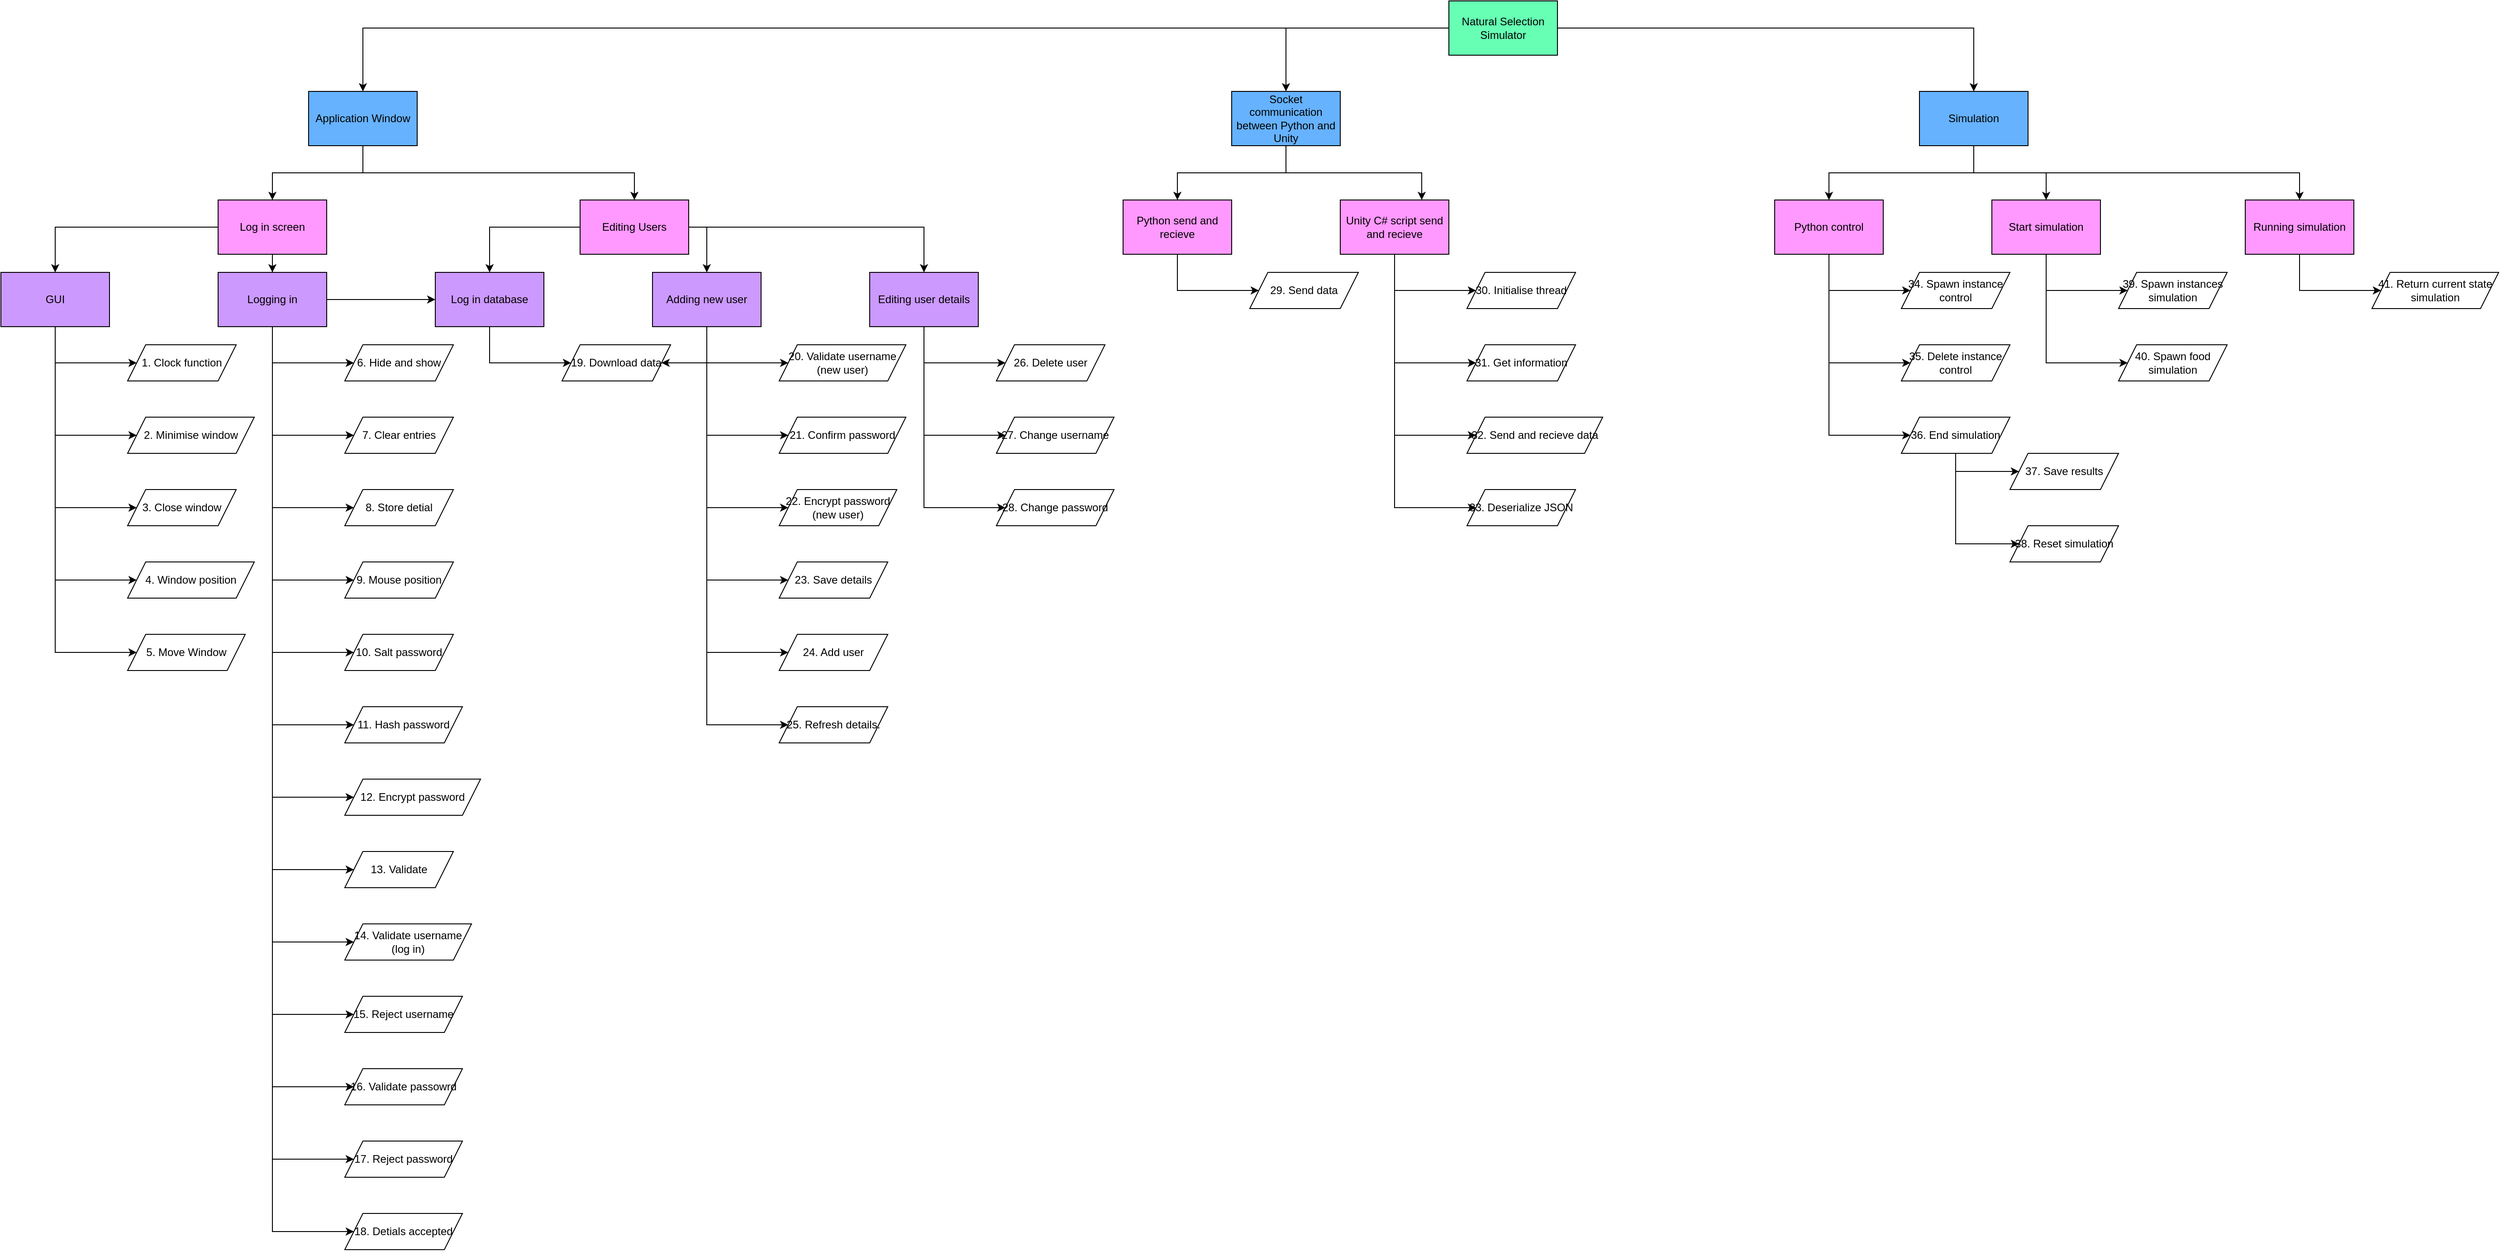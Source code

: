 <mxfile version="20.3.2" type="device"><diagram id="IogupUWiVcqM1_mSAJ1y" name="Page-1"><mxGraphModel dx="1178" dy="559" grid="1" gridSize="10" guides="1" tooltips="1" connect="1" arrows="1" fold="1" page="1" pageScale="2" pageWidth="827" pageHeight="1169" math="0" shadow="0"><root><mxCell id="0"/><mxCell id="1" parent="0"/><mxCell id="FypddDpxjoESLz9tbBxY-3" style="edgeStyle=orthogonalEdgeStyle;rounded=0;orthogonalLoop=1;jettySize=auto;html=1;" parent="1" source="FypddDpxjoESLz9tbBxY-1" target="FypddDpxjoESLz9tbBxY-4" edge="1"><mxGeometry relative="1" as="geometry"><mxPoint x="280" y="160" as="targetPoint"/></mxGeometry></mxCell><mxCell id="FypddDpxjoESLz9tbBxY-80" style="edgeStyle=orthogonalEdgeStyle;rounded=0;orthogonalLoop=1;jettySize=auto;html=1;entryX=0.5;entryY=0;entryDx=0;entryDy=0;" parent="1" source="FypddDpxjoESLz9tbBxY-1" target="FypddDpxjoESLz9tbBxY-77" edge="1"><mxGeometry relative="1" as="geometry"/></mxCell><mxCell id="MgdCN50iDy9HEUY9KNbT-1" style="edgeStyle=orthogonalEdgeStyle;rounded=0;orthogonalLoop=1;jettySize=auto;html=1;" parent="1" source="FypddDpxjoESLz9tbBxY-1" target="MgdCN50iDy9HEUY9KNbT-2" edge="1"><mxGeometry relative="1" as="geometry"><mxPoint x="2120" y="120" as="targetPoint"/></mxGeometry></mxCell><mxCell id="FypddDpxjoESLz9tbBxY-1" value="Natural Selection Simulator" style="rounded=0;whiteSpace=wrap;html=1;fillColor=#66FFB3;" parent="1" vertex="1"><mxGeometry x="1600" y="20" width="120" height="60" as="geometry"/></mxCell><mxCell id="FypddDpxjoESLz9tbBxY-5" style="edgeStyle=orthogonalEdgeStyle;rounded=0;orthogonalLoop=1;jettySize=auto;html=1;" parent="1" source="FypddDpxjoESLz9tbBxY-4" target="FypddDpxjoESLz9tbBxY-6" edge="1"><mxGeometry relative="1" as="geometry"><mxPoint x="200" y="200" as="targetPoint"/></mxGeometry></mxCell><mxCell id="FypddDpxjoESLz9tbBxY-43" style="edgeStyle=orthogonalEdgeStyle;rounded=0;orthogonalLoop=1;jettySize=auto;html=1;" parent="1" source="FypddDpxjoESLz9tbBxY-4" target="FypddDpxjoESLz9tbBxY-44" edge="1"><mxGeometry relative="1" as="geometry"><mxPoint x="480" y="250" as="targetPoint"/><Array as="points"><mxPoint x="400" y="210"/><mxPoint x="700" y="210"/></Array></mxGeometry></mxCell><mxCell id="FypddDpxjoESLz9tbBxY-4" value="Application Window" style="rounded=0;whiteSpace=wrap;html=1;fillColor=#66B2FF;" parent="1" vertex="1"><mxGeometry x="340" y="120" width="120" height="60" as="geometry"/></mxCell><mxCell id="FypddDpxjoESLz9tbBxY-21" style="edgeStyle=orthogonalEdgeStyle;rounded=0;orthogonalLoop=1;jettySize=auto;html=1;" parent="1" source="FypddDpxjoESLz9tbBxY-6" target="FypddDpxjoESLz9tbBxY-22" edge="1"><mxGeometry relative="1" as="geometry"><mxPoint x="300" y="320" as="targetPoint"/></mxGeometry></mxCell><mxCell id="FypddDpxjoESLz9tbBxY-69" style="edgeStyle=orthogonalEdgeStyle;rounded=0;orthogonalLoop=1;jettySize=auto;html=1;entryX=0.5;entryY=0;entryDx=0;entryDy=0;" parent="1" source="FypddDpxjoESLz9tbBxY-6" target="FypddDpxjoESLz9tbBxY-60" edge="1"><mxGeometry relative="1" as="geometry"/></mxCell><mxCell id="FypddDpxjoESLz9tbBxY-9" value="1. Clock function" style="shape=parallelogram;perimeter=parallelogramPerimeter;whiteSpace=wrap;html=1;fixedSize=1;" parent="1" vertex="1"><mxGeometry x="140" y="400" width="120" height="40" as="geometry"/></mxCell><mxCell id="FypddDpxjoESLz9tbBxY-10" value="2. Minimise window" style="shape=parallelogram;perimeter=parallelogramPerimeter;whiteSpace=wrap;html=1;fixedSize=1;" parent="1" vertex="1"><mxGeometry x="140" y="480" width="140" height="40" as="geometry"/></mxCell><mxCell id="FypddDpxjoESLz9tbBxY-11" value="3. Close window" style="shape=parallelogram;perimeter=parallelogramPerimeter;whiteSpace=wrap;html=1;fixedSize=1;" parent="1" vertex="1"><mxGeometry x="140" y="560" width="120" height="40" as="geometry"/></mxCell><mxCell id="FypddDpxjoESLz9tbBxY-12" value="4. Window position" style="shape=parallelogram;perimeter=parallelogramPerimeter;whiteSpace=wrap;html=1;fixedSize=1;" parent="1" vertex="1"><mxGeometry x="140" y="640" width="140" height="40" as="geometry"/></mxCell><mxCell id="FypddDpxjoESLz9tbBxY-13" value="5. Move Window" style="shape=parallelogram;perimeter=parallelogramPerimeter;whiteSpace=wrap;html=1;fixedSize=1;" parent="1" vertex="1"><mxGeometry x="140" y="720" width="130" height="40" as="geometry"/></mxCell><mxCell id="FypddDpxjoESLz9tbBxY-89" style="edgeStyle=orthogonalEdgeStyle;rounded=0;orthogonalLoop=1;jettySize=auto;html=1;entryX=0;entryY=0.5;entryDx=0;entryDy=0;" parent="1" source="FypddDpxjoESLz9tbBxY-22" target="FypddDpxjoESLz9tbBxY-9" edge="1"><mxGeometry relative="1" as="geometry"><Array as="points"><mxPoint x="60" y="420"/></Array></mxGeometry></mxCell><mxCell id="FypddDpxjoESLz9tbBxY-90" style="edgeStyle=orthogonalEdgeStyle;rounded=0;orthogonalLoop=1;jettySize=auto;html=1;entryX=0;entryY=0.5;entryDx=0;entryDy=0;" parent="1" source="FypddDpxjoESLz9tbBxY-22" target="FypddDpxjoESLz9tbBxY-10" edge="1"><mxGeometry relative="1" as="geometry"><Array as="points"><mxPoint x="60" y="500"/></Array></mxGeometry></mxCell><mxCell id="FypddDpxjoESLz9tbBxY-93" style="edgeStyle=orthogonalEdgeStyle;rounded=0;orthogonalLoop=1;jettySize=auto;html=1;entryX=0;entryY=0.5;entryDx=0;entryDy=0;" parent="1" source="FypddDpxjoESLz9tbBxY-22" target="FypddDpxjoESLz9tbBxY-11" edge="1"><mxGeometry relative="1" as="geometry"><Array as="points"><mxPoint x="60" y="580"/></Array></mxGeometry></mxCell><mxCell id="FypddDpxjoESLz9tbBxY-22" value="GUI" style="rounded=0;whiteSpace=wrap;html=1;fillColor=#CC99FF;" parent="1" vertex="1"><mxGeometry y="320" width="120" height="60" as="geometry"/></mxCell><mxCell id="FypddDpxjoESLz9tbBxY-114" style="edgeStyle=orthogonalEdgeStyle;rounded=0;orthogonalLoop=1;jettySize=auto;html=1;entryX=0;entryY=0.5;entryDx=0;entryDy=0;" parent="1" source="FypddDpxjoESLz9tbBxY-26" target="FypddDpxjoESLz9tbBxY-28" edge="1"><mxGeometry relative="1" as="geometry"><Array as="points"><mxPoint x="540" y="420"/></Array></mxGeometry></mxCell><mxCell id="FypddDpxjoESLz9tbBxY-26" value="Log in database" style="rounded=0;whiteSpace=wrap;html=1;fillColor=#CC99FF;" parent="1" vertex="1"><mxGeometry x="480" y="320" width="120" height="60" as="geometry"/></mxCell><mxCell id="FypddDpxjoESLz9tbBxY-28" value="19. Download data" style="shape=parallelogram;perimeter=parallelogramPerimeter;whiteSpace=wrap;html=1;fixedSize=1;" parent="1" vertex="1"><mxGeometry x="620" y="400" width="120" height="40" as="geometry"/></mxCell><mxCell id="FypddDpxjoESLz9tbBxY-116" style="edgeStyle=orthogonalEdgeStyle;rounded=0;orthogonalLoop=1;jettySize=auto;html=1;entryX=1;entryY=0.5;entryDx=0;entryDy=0;" parent="1" source="FypddDpxjoESLz9tbBxY-36" target="FypddDpxjoESLz9tbBxY-28" edge="1"><mxGeometry relative="1" as="geometry"><Array as="points"><mxPoint x="780" y="420"/></Array></mxGeometry></mxCell><mxCell id="FypddDpxjoESLz9tbBxY-117" style="edgeStyle=orthogonalEdgeStyle;rounded=0;orthogonalLoop=1;jettySize=auto;html=1;entryX=0;entryY=0.5;entryDx=0;entryDy=0;" parent="1" source="FypddDpxjoESLz9tbBxY-36" target="FypddDpxjoESLz9tbBxY-37" edge="1"><mxGeometry relative="1" as="geometry"><Array as="points"><mxPoint x="780" y="420"/></Array></mxGeometry></mxCell><mxCell id="FypddDpxjoESLz9tbBxY-118" style="edgeStyle=orthogonalEdgeStyle;rounded=0;orthogonalLoop=1;jettySize=auto;html=1;entryX=0;entryY=0.5;entryDx=0;entryDy=0;" parent="1" source="FypddDpxjoESLz9tbBxY-36" target="FypddDpxjoESLz9tbBxY-38" edge="1"><mxGeometry relative="1" as="geometry"><Array as="points"><mxPoint x="780" y="500"/></Array></mxGeometry></mxCell><mxCell id="FypddDpxjoESLz9tbBxY-121" style="edgeStyle=orthogonalEdgeStyle;rounded=0;orthogonalLoop=1;jettySize=auto;html=1;entryX=0;entryY=0.5;entryDx=0;entryDy=0;" parent="1" source="FypddDpxjoESLz9tbBxY-36" target="FypddDpxjoESLz9tbBxY-39" edge="1"><mxGeometry relative="1" as="geometry"><Array as="points"><mxPoint x="780" y="580"/></Array></mxGeometry></mxCell><mxCell id="FypddDpxjoESLz9tbBxY-124" style="edgeStyle=orthogonalEdgeStyle;rounded=0;orthogonalLoop=1;jettySize=auto;html=1;entryX=0;entryY=0.5;entryDx=0;entryDy=0;" parent="1" source="FypddDpxjoESLz9tbBxY-36" target="FypddDpxjoESLz9tbBxY-40" edge="1"><mxGeometry relative="1" as="geometry"><Array as="points"><mxPoint x="780" y="660"/></Array></mxGeometry></mxCell><mxCell id="FypddDpxjoESLz9tbBxY-126" style="edgeStyle=orthogonalEdgeStyle;rounded=0;orthogonalLoop=1;jettySize=auto;html=1;entryX=0;entryY=0.5;entryDx=0;entryDy=0;" parent="1" source="FypddDpxjoESLz9tbBxY-36" target="FypddDpxjoESLz9tbBxY-41" edge="1"><mxGeometry relative="1" as="geometry"><Array as="points"><mxPoint x="780" y="740"/></Array></mxGeometry></mxCell><mxCell id="FypddDpxjoESLz9tbBxY-127" style="edgeStyle=orthogonalEdgeStyle;rounded=0;orthogonalLoop=1;jettySize=auto;html=1;entryX=0;entryY=0.5;entryDx=0;entryDy=0;" parent="1" source="FypddDpxjoESLz9tbBxY-36" target="FypddDpxjoESLz9tbBxY-42" edge="1"><mxGeometry relative="1" as="geometry"><Array as="points"><mxPoint x="780" y="820"/></Array></mxGeometry></mxCell><mxCell id="FypddDpxjoESLz9tbBxY-36" value="Adding new user" style="rounded=0;whiteSpace=wrap;html=1;fillColor=#CC99FF;" parent="1" vertex="1"><mxGeometry x="720" y="320" width="120" height="60" as="geometry"/></mxCell><mxCell id="FypddDpxjoESLz9tbBxY-37" value="20. Validate username&lt;br&gt;(new user)" style="shape=parallelogram;perimeter=parallelogramPerimeter;whiteSpace=wrap;html=1;fixedSize=1;" parent="1" vertex="1"><mxGeometry x="860" y="400" width="140" height="40" as="geometry"/></mxCell><mxCell id="FypddDpxjoESLz9tbBxY-38" value="21. Confirm password" style="shape=parallelogram;perimeter=parallelogramPerimeter;whiteSpace=wrap;html=1;fixedSize=1;" parent="1" vertex="1"><mxGeometry x="860" y="480" width="140" height="40" as="geometry"/></mxCell><mxCell id="FypddDpxjoESLz9tbBxY-39" value="22. Encrypt password&lt;br&gt;(new user)" style="shape=parallelogram;perimeter=parallelogramPerimeter;whiteSpace=wrap;html=1;fixedSize=1;" parent="1" vertex="1"><mxGeometry x="860" y="560" width="130" height="40" as="geometry"/></mxCell><mxCell id="FypddDpxjoESLz9tbBxY-40" value="23. Save details" style="shape=parallelogram;perimeter=parallelogramPerimeter;whiteSpace=wrap;html=1;fixedSize=1;" parent="1" vertex="1"><mxGeometry x="860" y="640" width="120" height="40" as="geometry"/></mxCell><mxCell id="FypddDpxjoESLz9tbBxY-41" value="24. Add user" style="shape=parallelogram;perimeter=parallelogramPerimeter;whiteSpace=wrap;html=1;fixedSize=1;" parent="1" vertex="1"><mxGeometry x="860" y="720" width="120" height="40" as="geometry"/></mxCell><mxCell id="FypddDpxjoESLz9tbBxY-42" value="25. Refresh details." style="shape=parallelogram;perimeter=parallelogramPerimeter;whiteSpace=wrap;html=1;fixedSize=1;" parent="1" vertex="1"><mxGeometry x="860" y="800" width="120" height="40" as="geometry"/></mxCell><mxCell id="FypddDpxjoESLz9tbBxY-46" style="edgeStyle=orthogonalEdgeStyle;rounded=0;orthogonalLoop=1;jettySize=auto;html=1;" parent="1" source="FypddDpxjoESLz9tbBxY-44" target="FypddDpxjoESLz9tbBxY-47" edge="1"><mxGeometry relative="1" as="geometry"><mxPoint x="1010" y="270" as="targetPoint"/></mxGeometry></mxCell><mxCell id="FypddDpxjoESLz9tbBxY-52" style="edgeStyle=orthogonalEdgeStyle;rounded=0;orthogonalLoop=1;jettySize=auto;html=1;" parent="1" source="FypddDpxjoESLz9tbBxY-44" target="FypddDpxjoESLz9tbBxY-26" edge="1"><mxGeometry relative="1" as="geometry"/></mxCell><mxCell id="FypddDpxjoESLz9tbBxY-71" style="edgeStyle=orthogonalEdgeStyle;rounded=0;orthogonalLoop=1;jettySize=auto;html=1;entryX=0.5;entryY=0;entryDx=0;entryDy=0;" parent="1" source="FypddDpxjoESLz9tbBxY-44" target="FypddDpxjoESLz9tbBxY-36" edge="1"><mxGeometry relative="1" as="geometry"><Array as="points"><mxPoint x="780" y="270"/></Array></mxGeometry></mxCell><mxCell id="FypddDpxjoESLz9tbBxY-128" style="edgeStyle=orthogonalEdgeStyle;rounded=0;orthogonalLoop=1;jettySize=auto;html=1;entryX=0;entryY=0.5;entryDx=0;entryDy=0;" parent="1" source="FypddDpxjoESLz9tbBxY-47" target="FypddDpxjoESLz9tbBxY-48" edge="1"><mxGeometry relative="1" as="geometry"><Array as="points"><mxPoint x="1020" y="420"/></Array></mxGeometry></mxCell><mxCell id="FypddDpxjoESLz9tbBxY-129" style="edgeStyle=orthogonalEdgeStyle;rounded=0;orthogonalLoop=1;jettySize=auto;html=1;entryX=0;entryY=0.5;entryDx=0;entryDy=0;" parent="1" source="FypddDpxjoESLz9tbBxY-47" target="FypddDpxjoESLz9tbBxY-49" edge="1"><mxGeometry relative="1" as="geometry"><Array as="points"><mxPoint x="1020" y="500"/></Array></mxGeometry></mxCell><mxCell id="FypddDpxjoESLz9tbBxY-130" style="edgeStyle=orthogonalEdgeStyle;rounded=0;orthogonalLoop=1;jettySize=auto;html=1;entryX=0;entryY=0.5;entryDx=0;entryDy=0;" parent="1" source="FypddDpxjoESLz9tbBxY-47" target="FypddDpxjoESLz9tbBxY-50" edge="1"><mxGeometry relative="1" as="geometry"><Array as="points"><mxPoint x="1020" y="580"/></Array></mxGeometry></mxCell><mxCell id="FypddDpxjoESLz9tbBxY-47" value="Editing user details" style="rounded=0;whiteSpace=wrap;html=1;fillColor=#CC99FF;" parent="1" vertex="1"><mxGeometry x="960" y="320" width="120" height="60" as="geometry"/></mxCell><mxCell id="FypddDpxjoESLz9tbBxY-48" value="26. Delete user" style="shape=parallelogram;perimeter=parallelogramPerimeter;whiteSpace=wrap;html=1;fixedSize=1;" parent="1" vertex="1"><mxGeometry x="1100" y="400" width="120" height="40" as="geometry"/></mxCell><mxCell id="FypddDpxjoESLz9tbBxY-49" value="27. Change username" style="shape=parallelogram;perimeter=parallelogramPerimeter;whiteSpace=wrap;html=1;fixedSize=1;" parent="1" vertex="1"><mxGeometry x="1100" y="480" width="130" height="40" as="geometry"/></mxCell><mxCell id="FypddDpxjoESLz9tbBxY-50" value="28. Change password" style="shape=parallelogram;perimeter=parallelogramPerimeter;whiteSpace=wrap;html=1;fixedSize=1;" parent="1" vertex="1"><mxGeometry x="1100" y="560" width="130" height="40" as="geometry"/></mxCell><mxCell id="FypddDpxjoESLz9tbBxY-55" value="6. Hide and show" style="shape=parallelogram;perimeter=parallelogramPerimeter;whiteSpace=wrap;html=1;fixedSize=1;" parent="1" vertex="1"><mxGeometry x="380" y="400" width="120" height="40" as="geometry"/></mxCell><mxCell id="FypddDpxjoESLz9tbBxY-56" value="7. Clear entries" style="shape=parallelogram;perimeter=parallelogramPerimeter;whiteSpace=wrap;html=1;fixedSize=1;" parent="1" vertex="1"><mxGeometry x="380" y="480" width="120" height="40" as="geometry"/></mxCell><mxCell id="FypddDpxjoESLz9tbBxY-57" value="8. Store detial" style="shape=parallelogram;perimeter=parallelogramPerimeter;whiteSpace=wrap;html=1;fixedSize=1;" parent="1" vertex="1"><mxGeometry x="380" y="560" width="120" height="40" as="geometry"/></mxCell><mxCell id="FypddDpxjoESLz9tbBxY-58" value="9. Mouse position" style="shape=parallelogram;perimeter=parallelogramPerimeter;whiteSpace=wrap;html=1;fixedSize=1;" parent="1" vertex="1"><mxGeometry x="380" y="640" width="120" height="40" as="geometry"/></mxCell><mxCell id="FypddDpxjoESLz9tbBxY-59" value="10. Salt password" style="shape=parallelogram;perimeter=parallelogramPerimeter;whiteSpace=wrap;html=1;fixedSize=1;" parent="1" vertex="1"><mxGeometry x="380" y="720" width="120" height="40" as="geometry"/></mxCell><mxCell id="FypddDpxjoESLz9tbBxY-70" style="edgeStyle=orthogonalEdgeStyle;rounded=0;orthogonalLoop=1;jettySize=auto;html=1;entryX=0;entryY=0.5;entryDx=0;entryDy=0;" parent="1" source="FypddDpxjoESLz9tbBxY-60" target="FypddDpxjoESLz9tbBxY-26" edge="1"><mxGeometry relative="1" as="geometry"/></mxCell><mxCell id="FypddDpxjoESLz9tbBxY-115" style="edgeStyle=orthogonalEdgeStyle;rounded=0;orthogonalLoop=1;jettySize=auto;html=1;entryX=0;entryY=0.5;entryDx=0;entryDy=0;" parent="1" source="FypddDpxjoESLz9tbBxY-60" target="FypddDpxjoESLz9tbBxY-55" edge="1"><mxGeometry relative="1" as="geometry"><Array as="points"><mxPoint x="300" y="420"/></Array></mxGeometry></mxCell><mxCell id="FypddDpxjoESLz9tbBxY-60" value="Logging in" style="rounded=0;whiteSpace=wrap;html=1;fillColor=#CC99FF;" parent="1" vertex="1"><mxGeometry x="240" y="320" width="120" height="60" as="geometry"/></mxCell><mxCell id="FypddDpxjoESLz9tbBxY-61" value="11. Hash password" style="shape=parallelogram;perimeter=parallelogramPerimeter;whiteSpace=wrap;html=1;fixedSize=1;" parent="1" vertex="1"><mxGeometry x="380" y="800" width="130" height="40" as="geometry"/></mxCell><mxCell id="FypddDpxjoESLz9tbBxY-62" value="12. Encrypt password" style="shape=parallelogram;perimeter=parallelogramPerimeter;whiteSpace=wrap;html=1;fixedSize=1;" parent="1" vertex="1"><mxGeometry x="380" y="880" width="150" height="40" as="geometry"/></mxCell><mxCell id="FypddDpxjoESLz9tbBxY-63" value="13. Validate" style="shape=parallelogram;perimeter=parallelogramPerimeter;whiteSpace=wrap;html=1;fixedSize=1;" parent="1" vertex="1"><mxGeometry x="380" y="960" width="120" height="40" as="geometry"/></mxCell><mxCell id="FypddDpxjoESLz9tbBxY-64" value="14. Validate username&lt;br&gt;(log in)" style="shape=parallelogram;perimeter=parallelogramPerimeter;whiteSpace=wrap;html=1;fixedSize=1;" parent="1" vertex="1"><mxGeometry x="380" y="1040" width="140" height="40" as="geometry"/></mxCell><mxCell id="FypddDpxjoESLz9tbBxY-65" value="15. Reject username" style="shape=parallelogram;perimeter=parallelogramPerimeter;whiteSpace=wrap;html=1;fixedSize=1;" parent="1" vertex="1"><mxGeometry x="380" y="1120" width="130" height="40" as="geometry"/></mxCell><mxCell id="FypddDpxjoESLz9tbBxY-66" value="16. Validate passowrd" style="shape=parallelogram;perimeter=parallelogramPerimeter;whiteSpace=wrap;html=1;fixedSize=1;" parent="1" vertex="1"><mxGeometry x="380" y="1200" width="130" height="40" as="geometry"/></mxCell><mxCell id="FypddDpxjoESLz9tbBxY-67" value="17. Reject password" style="shape=parallelogram;perimeter=parallelogramPerimeter;whiteSpace=wrap;html=1;fixedSize=1;" parent="1" vertex="1"><mxGeometry x="380" y="1280" width="130" height="40" as="geometry"/></mxCell><mxCell id="FypddDpxjoESLz9tbBxY-68" value="18. Detials accepted" style="shape=parallelogram;perimeter=parallelogramPerimeter;whiteSpace=wrap;html=1;fixedSize=1;" parent="1" vertex="1"><mxGeometry x="380" y="1360" width="130" height="40" as="geometry"/></mxCell><mxCell id="FypddDpxjoESLz9tbBxY-78" style="edgeStyle=orthogonalEdgeStyle;rounded=0;orthogonalLoop=1;jettySize=auto;html=1;" parent="1" source="FypddDpxjoESLz9tbBxY-77" target="FypddDpxjoESLz9tbBxY-79" edge="1"><mxGeometry relative="1" as="geometry"><mxPoint x="1420.0" y="240" as="targetPoint"/></mxGeometry></mxCell><mxCell id="FypddDpxjoESLz9tbBxY-81" style="edgeStyle=orthogonalEdgeStyle;rounded=0;orthogonalLoop=1;jettySize=auto;html=1;" parent="1" source="FypddDpxjoESLz9tbBxY-77" target="FypddDpxjoESLz9tbBxY-82" edge="1"><mxGeometry relative="1" as="geometry"><mxPoint x="1520.0" y="250" as="targetPoint"/><Array as="points"><mxPoint x="1420" y="210"/><mxPoint x="1570" y="210"/></Array></mxGeometry></mxCell><mxCell id="FypddDpxjoESLz9tbBxY-77" value="Socket communication between Python and Unity" style="rounded=0;whiteSpace=wrap;html=1;fillColor=#66B2FF;" parent="1" vertex="1"><mxGeometry x="1360.0" y="120" width="120" height="60" as="geometry"/></mxCell><mxCell id="FypddDpxjoESLz9tbBxY-131" style="edgeStyle=orthogonalEdgeStyle;rounded=0;orthogonalLoop=1;jettySize=auto;html=1;entryX=0;entryY=0.5;entryDx=0;entryDy=0;" parent="1" source="FypddDpxjoESLz9tbBxY-79" target="FypddDpxjoESLz9tbBxY-84" edge="1"><mxGeometry relative="1" as="geometry"><Array as="points"><mxPoint x="1300" y="340"/></Array></mxGeometry></mxCell><mxCell id="FypddDpxjoESLz9tbBxY-132" style="edgeStyle=orthogonalEdgeStyle;rounded=0;orthogonalLoop=1;jettySize=auto;html=1;entryX=0;entryY=0.5;entryDx=0;entryDy=0;" parent="1" source="FypddDpxjoESLz9tbBxY-82" target="FypddDpxjoESLz9tbBxY-85" edge="1"><mxGeometry relative="1" as="geometry"><Array as="points"><mxPoint x="1540" y="340"/></Array></mxGeometry></mxCell><mxCell id="FypddDpxjoESLz9tbBxY-133" style="edgeStyle=orthogonalEdgeStyle;rounded=0;orthogonalLoop=1;jettySize=auto;html=1;entryX=0;entryY=0.5;entryDx=0;entryDy=0;" parent="1" source="FypddDpxjoESLz9tbBxY-82" target="FypddDpxjoESLz9tbBxY-86" edge="1"><mxGeometry relative="1" as="geometry"><Array as="points"><mxPoint x="1540" y="420"/></Array></mxGeometry></mxCell><mxCell id="FypddDpxjoESLz9tbBxY-134" style="edgeStyle=orthogonalEdgeStyle;rounded=0;orthogonalLoop=1;jettySize=auto;html=1;entryX=0;entryY=0.5;entryDx=0;entryDy=0;" parent="1" source="FypddDpxjoESLz9tbBxY-82" target="FypddDpxjoESLz9tbBxY-87" edge="1"><mxGeometry relative="1" as="geometry"><Array as="points"><mxPoint x="1540" y="500"/></Array></mxGeometry></mxCell><mxCell id="FypddDpxjoESLz9tbBxY-135" style="edgeStyle=orthogonalEdgeStyle;rounded=0;orthogonalLoop=1;jettySize=auto;html=1;entryX=0;entryY=0.5;entryDx=0;entryDy=0;" parent="1" source="FypddDpxjoESLz9tbBxY-82" target="FypddDpxjoESLz9tbBxY-88" edge="1"><mxGeometry relative="1" as="geometry"><Array as="points"><mxPoint x="1540" y="580"/></Array></mxGeometry></mxCell><mxCell id="FypddDpxjoESLz9tbBxY-84" value="29. Send data" style="shape=parallelogram;perimeter=parallelogramPerimeter;whiteSpace=wrap;html=1;fixedSize=1;" parent="1" vertex="1"><mxGeometry x="1380" y="320" width="120" height="40" as="geometry"/></mxCell><mxCell id="FypddDpxjoESLz9tbBxY-85" value="30. Initialise thread" style="shape=parallelogram;perimeter=parallelogramPerimeter;whiteSpace=wrap;html=1;fixedSize=1;" parent="1" vertex="1"><mxGeometry x="1620" y="320" width="120" height="40" as="geometry"/></mxCell><mxCell id="FypddDpxjoESLz9tbBxY-86" value="31. Get information" style="shape=parallelogram;perimeter=parallelogramPerimeter;whiteSpace=wrap;html=1;fixedSize=1;" parent="1" vertex="1"><mxGeometry x="1620" y="400" width="120" height="40" as="geometry"/></mxCell><mxCell id="FypddDpxjoESLz9tbBxY-87" value="32. Send and recieve data" style="shape=parallelogram;perimeter=parallelogramPerimeter;whiteSpace=wrap;html=1;fixedSize=1;" parent="1" vertex="1"><mxGeometry x="1620" y="480" width="150" height="40" as="geometry"/></mxCell><mxCell id="FypddDpxjoESLz9tbBxY-88" value="33. Deserialize JSON" style="shape=parallelogram;perimeter=parallelogramPerimeter;whiteSpace=wrap;html=1;fixedSize=1;" parent="1" vertex="1"><mxGeometry x="1620" y="560" width="120" height="40" as="geometry"/></mxCell><mxCell id="FypddDpxjoESLz9tbBxY-94" style="edgeStyle=orthogonalEdgeStyle;rounded=0;orthogonalLoop=1;jettySize=auto;html=1;entryX=0;entryY=0.5;entryDx=0;entryDy=0;" parent="1" edge="1"><mxGeometry relative="1" as="geometry"><mxPoint x="60.0" y="460" as="sourcePoint"/><mxPoint x="150" y="660" as="targetPoint"/><Array as="points"><mxPoint x="60" y="660"/></Array></mxGeometry></mxCell><mxCell id="FypddDpxjoESLz9tbBxY-95" style="edgeStyle=orthogonalEdgeStyle;rounded=0;orthogonalLoop=1;jettySize=auto;html=1;entryX=0;entryY=0.5;entryDx=0;entryDy=0;" parent="1" edge="1"><mxGeometry relative="1" as="geometry"><mxPoint x="60.0" y="540" as="sourcePoint"/><mxPoint x="150" y="740" as="targetPoint"/><Array as="points"><mxPoint x="60" y="740"/></Array></mxGeometry></mxCell><mxCell id="FypddDpxjoESLz9tbBxY-96" style="edgeStyle=orthogonalEdgeStyle;rounded=0;orthogonalLoop=1;jettySize=auto;html=1;entryX=0;entryY=0.5;entryDx=0;entryDy=0;" parent="1" source="FypddDpxjoESLz9tbBxY-60" edge="1"><mxGeometry relative="1" as="geometry"><mxPoint x="300.0" y="300" as="sourcePoint"/><mxPoint x="390" y="500" as="targetPoint"/><Array as="points"><mxPoint x="300" y="500"/></Array></mxGeometry></mxCell><mxCell id="FypddDpxjoESLz9tbBxY-101" style="edgeStyle=orthogonalEdgeStyle;rounded=0;orthogonalLoop=1;jettySize=auto;html=1;entryX=0;entryY=0.5;entryDx=0;entryDy=0;" parent="1" edge="1"><mxGeometry relative="1" as="geometry"><mxPoint x="300.0" y="460" as="sourcePoint"/><mxPoint x="390" y="580" as="targetPoint"/><Array as="points"><mxPoint x="300" y="580"/></Array></mxGeometry></mxCell><mxCell id="FypddDpxjoESLz9tbBxY-102" style="edgeStyle=orthogonalEdgeStyle;rounded=0;orthogonalLoop=1;jettySize=auto;html=1;entryX=0;entryY=0.5;entryDx=0;entryDy=0;" parent="1" edge="1"><mxGeometry relative="1" as="geometry"><mxPoint x="300.0" y="540" as="sourcePoint"/><mxPoint x="390" y="660" as="targetPoint"/><Array as="points"><mxPoint x="300" y="660"/></Array></mxGeometry></mxCell><mxCell id="FypddDpxjoESLz9tbBxY-103" style="edgeStyle=orthogonalEdgeStyle;rounded=0;orthogonalLoop=1;jettySize=auto;html=1;entryX=0;entryY=0.5;entryDx=0;entryDy=0;" parent="1" edge="1"><mxGeometry relative="1" as="geometry"><mxPoint x="300.0" y="620" as="sourcePoint"/><mxPoint x="390" y="740" as="targetPoint"/><Array as="points"><mxPoint x="300" y="740"/></Array></mxGeometry></mxCell><mxCell id="FypddDpxjoESLz9tbBxY-104" style="edgeStyle=orthogonalEdgeStyle;rounded=0;orthogonalLoop=1;jettySize=auto;html=1;entryX=0;entryY=0.5;entryDx=0;entryDy=0;" parent="1" edge="1"><mxGeometry relative="1" as="geometry"><mxPoint x="300.0" y="700" as="sourcePoint"/><mxPoint x="390" y="820" as="targetPoint"/><Array as="points"><mxPoint x="300" y="820"/></Array></mxGeometry></mxCell><mxCell id="FypddDpxjoESLz9tbBxY-105" style="edgeStyle=orthogonalEdgeStyle;rounded=0;orthogonalLoop=1;jettySize=auto;html=1;entryX=0;entryY=0.5;entryDx=0;entryDy=0;" parent="1" edge="1"><mxGeometry relative="1" as="geometry"><mxPoint x="300.0" y="780" as="sourcePoint"/><mxPoint x="390" y="900" as="targetPoint"/><Array as="points"><mxPoint x="300" y="900"/></Array></mxGeometry></mxCell><mxCell id="FypddDpxjoESLz9tbBxY-106" style="edgeStyle=orthogonalEdgeStyle;rounded=0;orthogonalLoop=1;jettySize=auto;html=1;entryX=0;entryY=0.5;entryDx=0;entryDy=0;" parent="1" edge="1"><mxGeometry relative="1" as="geometry"><mxPoint x="300.0" y="860" as="sourcePoint"/><mxPoint x="390" y="980" as="targetPoint"/><Array as="points"><mxPoint x="300" y="980"/></Array></mxGeometry></mxCell><mxCell id="FypddDpxjoESLz9tbBxY-107" style="edgeStyle=orthogonalEdgeStyle;rounded=0;orthogonalLoop=1;jettySize=auto;html=1;entryX=0;entryY=0.5;entryDx=0;entryDy=0;" parent="1" edge="1"><mxGeometry relative="1" as="geometry"><mxPoint x="300.0" y="940" as="sourcePoint"/><mxPoint x="390" y="1060" as="targetPoint"/><Array as="points"><mxPoint x="300" y="1060"/></Array></mxGeometry></mxCell><mxCell id="FypddDpxjoESLz9tbBxY-108" style="edgeStyle=orthogonalEdgeStyle;rounded=0;orthogonalLoop=1;jettySize=auto;html=1;entryX=0;entryY=0.5;entryDx=0;entryDy=0;" parent="1" edge="1"><mxGeometry relative="1" as="geometry"><mxPoint x="300.0" y="1020" as="sourcePoint"/><mxPoint x="390" y="1140" as="targetPoint"/><Array as="points"><mxPoint x="300" y="1140"/></Array></mxGeometry></mxCell><mxCell id="FypddDpxjoESLz9tbBxY-109" style="edgeStyle=orthogonalEdgeStyle;rounded=0;orthogonalLoop=1;jettySize=auto;html=1;entryX=0;entryY=0.5;entryDx=0;entryDy=0;" parent="1" edge="1"><mxGeometry relative="1" as="geometry"><mxPoint x="300.0" y="1100" as="sourcePoint"/><mxPoint x="390" y="1220" as="targetPoint"/><Array as="points"><mxPoint x="300" y="1220"/></Array></mxGeometry></mxCell><mxCell id="FypddDpxjoESLz9tbBxY-110" style="edgeStyle=orthogonalEdgeStyle;rounded=0;orthogonalLoop=1;jettySize=auto;html=1;entryX=0;entryY=0.5;entryDx=0;entryDy=0;" parent="1" edge="1"><mxGeometry relative="1" as="geometry"><mxPoint x="300.0" y="1180" as="sourcePoint"/><mxPoint x="390" y="1300" as="targetPoint"/><Array as="points"><mxPoint x="300" y="1300"/></Array></mxGeometry></mxCell><mxCell id="FypddDpxjoESLz9tbBxY-111" style="edgeStyle=orthogonalEdgeStyle;rounded=0;orthogonalLoop=1;jettySize=auto;html=1;entryX=0;entryY=0.5;entryDx=0;entryDy=0;" parent="1" edge="1"><mxGeometry relative="1" as="geometry"><mxPoint x="300.0" y="1260" as="sourcePoint"/><mxPoint x="390" y="1380" as="targetPoint"/><Array as="points"><mxPoint x="300" y="1380"/></Array></mxGeometry></mxCell><mxCell id="MgdCN50iDy9HEUY9KNbT-6" style="edgeStyle=orthogonalEdgeStyle;rounded=0;orthogonalLoop=1;jettySize=auto;html=1;" parent="1" source="MgdCN50iDy9HEUY9KNbT-2" target="MgdCN50iDy9HEUY9KNbT-7" edge="1"><mxGeometry relative="1" as="geometry"><mxPoint x="2180" y="210" as="targetPoint"/></mxGeometry></mxCell><mxCell id="MgdCN50iDy9HEUY9KNbT-22" style="edgeStyle=orthogonalEdgeStyle;rounded=0;orthogonalLoop=1;jettySize=auto;html=1;entryX=0.5;entryY=0;entryDx=0;entryDy=0;" parent="1" source="MgdCN50iDy9HEUY9KNbT-2" target="MgdCN50iDy9HEUY9KNbT-4" edge="1"><mxGeometry relative="1" as="geometry"><Array as="points"><mxPoint x="2180" y="210"/><mxPoint x="2540" y="210"/></Array></mxGeometry></mxCell><mxCell id="MgdCN50iDy9HEUY9KNbT-23" style="edgeStyle=orthogonalEdgeStyle;rounded=0;orthogonalLoop=1;jettySize=auto;html=1;" parent="1" source="MgdCN50iDy9HEUY9KNbT-2" target="MgdCN50iDy9HEUY9KNbT-24" edge="1"><mxGeometry relative="1" as="geometry"><mxPoint x="2040" y="200" as="targetPoint"/><Array as="points"><mxPoint x="2180" y="210"/><mxPoint x="2020" y="210"/></Array></mxGeometry></mxCell><mxCell id="MgdCN50iDy9HEUY9KNbT-2" value="Simulation" style="rounded=0;whiteSpace=wrap;html=1;fillColor=#66B2FF;" parent="1" vertex="1"><mxGeometry x="2120" y="120" width="120" height="60" as="geometry"/></mxCell><mxCell id="MgdCN50iDy9HEUY9KNbT-20" style="edgeStyle=orthogonalEdgeStyle;rounded=0;orthogonalLoop=1;jettySize=auto;html=1;entryX=0;entryY=0.5;entryDx=0;entryDy=0;" parent="1" source="MgdCN50iDy9HEUY9KNbT-4" target="MgdCN50iDy9HEUY9KNbT-19" edge="1"><mxGeometry relative="1" as="geometry"><Array as="points"><mxPoint x="2540" y="340"/></Array></mxGeometry></mxCell><mxCell id="MgdCN50iDy9HEUY9KNbT-13" style="edgeStyle=orthogonalEdgeStyle;rounded=0;orthogonalLoop=1;jettySize=auto;html=1;entryX=0;entryY=0.5;entryDx=0;entryDy=0;" parent="1" source="MgdCN50iDy9HEUY9KNbT-7" target="MgdCN50iDy9HEUY9KNbT-12" edge="1"><mxGeometry relative="1" as="geometry"><Array as="points"><mxPoint x="2260" y="340"/></Array></mxGeometry></mxCell><mxCell id="MgdCN50iDy9HEUY9KNbT-16" style="edgeStyle=orthogonalEdgeStyle;rounded=0;orthogonalLoop=1;jettySize=auto;html=1;entryX=0;entryY=0.5;entryDx=0;entryDy=0;" parent="1" source="MgdCN50iDy9HEUY9KNbT-7" target="MgdCN50iDy9HEUY9KNbT-15" edge="1"><mxGeometry relative="1" as="geometry"><Array as="points"><mxPoint x="2260" y="420"/></Array></mxGeometry></mxCell><mxCell id="MgdCN50iDy9HEUY9KNbT-12" value="39. Spawn instances simulation" style="shape=parallelogram;perimeter=parallelogramPerimeter;whiteSpace=wrap;html=1;fixedSize=1;" parent="1" vertex="1"><mxGeometry x="2340" y="320" width="120" height="40" as="geometry"/></mxCell><mxCell id="MgdCN50iDy9HEUY9KNbT-15" value="40. Spawn food simulation" style="shape=parallelogram;perimeter=parallelogramPerimeter;whiteSpace=wrap;html=1;fixedSize=1;" parent="1" vertex="1"><mxGeometry x="2340" y="400" width="120" height="40" as="geometry"/></mxCell><mxCell id="MgdCN50iDy9HEUY9KNbT-19" value="41. Return current state simulation" style="shape=parallelogram;perimeter=parallelogramPerimeter;whiteSpace=wrap;html=1;fixedSize=1;" parent="1" vertex="1"><mxGeometry x="2620" y="320" width="140" height="40" as="geometry"/></mxCell><mxCell id="MgdCN50iDy9HEUY9KNbT-27" style="edgeStyle=orthogonalEdgeStyle;rounded=0;orthogonalLoop=1;jettySize=auto;html=1;entryX=0;entryY=0.5;entryDx=0;entryDy=0;" parent="1" source="MgdCN50iDy9HEUY9KNbT-24" target="MgdCN50iDy9HEUY9KNbT-26" edge="1"><mxGeometry relative="1" as="geometry"><Array as="points"><mxPoint x="2020" y="340"/></Array></mxGeometry></mxCell><mxCell id="MgdCN50iDy9HEUY9KNbT-26" value="34. Spawn instance control" style="shape=parallelogram;perimeter=parallelogramPerimeter;whiteSpace=wrap;html=1;fixedSize=1;" parent="1" vertex="1"><mxGeometry x="2100" y="320" width="120" height="40" as="geometry"/></mxCell><mxCell id="MgdCN50iDy9HEUY9KNbT-29" style="edgeStyle=orthogonalEdgeStyle;rounded=0;orthogonalLoop=1;jettySize=auto;html=1;entryX=0;entryY=0.5;entryDx=0;entryDy=0;" parent="1" target="MgdCN50iDy9HEUY9KNbT-30" edge="1"><mxGeometry relative="1" as="geometry"><mxPoint x="2020" y="330" as="sourcePoint"/><Array as="points"><mxPoint x="2020" y="420"/></Array></mxGeometry></mxCell><mxCell id="MgdCN50iDy9HEUY9KNbT-30" value="35. Delete instance&lt;br&gt;control" style="shape=parallelogram;perimeter=parallelogramPerimeter;whiteSpace=wrap;html=1;fixedSize=1;" parent="1" vertex="1"><mxGeometry x="2100" y="400" width="120" height="40" as="geometry"/></mxCell><mxCell id="MgdCN50iDy9HEUY9KNbT-31" style="edgeStyle=orthogonalEdgeStyle;rounded=0;orthogonalLoop=1;jettySize=auto;html=1;entryX=0;entryY=0.5;entryDx=0;entryDy=0;" parent="1" target="MgdCN50iDy9HEUY9KNbT-32" edge="1"><mxGeometry relative="1" as="geometry"><mxPoint x="2020" y="410" as="sourcePoint"/><Array as="points"><mxPoint x="2020" y="500"/></Array></mxGeometry></mxCell><mxCell id="MgdCN50iDy9HEUY9KNbT-36" style="edgeStyle=orthogonalEdgeStyle;rounded=0;orthogonalLoop=1;jettySize=auto;html=1;entryX=0;entryY=0.5;entryDx=0;entryDy=0;" parent="1" source="MgdCN50iDy9HEUY9KNbT-32" target="MgdCN50iDy9HEUY9KNbT-34" edge="1"><mxGeometry relative="1" as="geometry"/></mxCell><mxCell id="MgdCN50iDy9HEUY9KNbT-39" style="edgeStyle=orthogonalEdgeStyle;rounded=0;orthogonalLoop=1;jettySize=auto;html=1;entryX=0;entryY=0.5;entryDx=0;entryDy=0;" parent="1" source="MgdCN50iDy9HEUY9KNbT-32" target="MgdCN50iDy9HEUY9KNbT-38" edge="1"><mxGeometry relative="1" as="geometry"><Array as="points"><mxPoint x="2160" y="620"/></Array></mxGeometry></mxCell><mxCell id="MgdCN50iDy9HEUY9KNbT-32" value="36. End simulation" style="shape=parallelogram;perimeter=parallelogramPerimeter;whiteSpace=wrap;html=1;fixedSize=1;" parent="1" vertex="1"><mxGeometry x="2100" y="480" width="120" height="40" as="geometry"/></mxCell><mxCell id="MgdCN50iDy9HEUY9KNbT-34" value="37. Save results" style="shape=parallelogram;perimeter=parallelogramPerimeter;whiteSpace=wrap;html=1;fixedSize=1;" parent="1" vertex="1"><mxGeometry x="2220" y="520" width="120" height="40" as="geometry"/></mxCell><mxCell id="MgdCN50iDy9HEUY9KNbT-38" value="38. Reset simulation" style="shape=parallelogram;perimeter=parallelogramPerimeter;whiteSpace=wrap;html=1;fixedSize=1;" parent="1" vertex="1"><mxGeometry x="2220" y="600" width="120" height="40" as="geometry"/></mxCell><mxCell id="FypddDpxjoESLz9tbBxY-6" value="Log in screen" style="rounded=0;whiteSpace=wrap;html=1;fillColor=#FF99FF;" parent="1" vertex="1"><mxGeometry x="240" y="240" width="120" height="60" as="geometry"/></mxCell><mxCell id="FypddDpxjoESLz9tbBxY-44" value="Editing Users" style="rounded=0;whiteSpace=wrap;html=1;fillColor=#FF99FF;" parent="1" vertex="1"><mxGeometry x="640" y="240" width="120" height="60" as="geometry"/></mxCell><mxCell id="FypddDpxjoESLz9tbBxY-79" value="Python send and recieve" style="rounded=0;whiteSpace=wrap;html=1;fillColor=#FF99FF;" parent="1" vertex="1"><mxGeometry x="1240.0" y="240" width="120" height="60" as="geometry"/></mxCell><mxCell id="FypddDpxjoESLz9tbBxY-82" value="Unity C# script send and recieve" style="rounded=0;whiteSpace=wrap;html=1;fillColor=#FF99FF;" parent="1" vertex="1"><mxGeometry x="1480.0" y="240" width="120" height="60" as="geometry"/></mxCell><mxCell id="MgdCN50iDy9HEUY9KNbT-4" value="Running simulation" style="rounded=0;whiteSpace=wrap;html=1;fillColor=#FF99FF;" parent="1" vertex="1"><mxGeometry x="2480" y="240" width="120" height="60" as="geometry"/></mxCell><mxCell id="MgdCN50iDy9HEUY9KNbT-7" value="Start simulation" style="rounded=0;whiteSpace=wrap;html=1;fillColor=#FF99FF;" parent="1" vertex="1"><mxGeometry x="2200" y="240" width="120" height="60" as="geometry"/></mxCell><mxCell id="MgdCN50iDy9HEUY9KNbT-24" value="Python control" style="rounded=0;whiteSpace=wrap;html=1;fillColor=#FF99FF;" parent="1" vertex="1"><mxGeometry x="1960" y="240" width="120" height="60" as="geometry"/></mxCell></root></mxGraphModel></diagram></mxfile>
